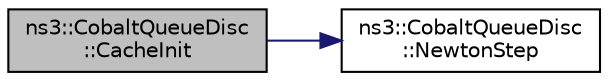 digraph "ns3::CobaltQueueDisc::CacheInit"
{
 // LATEX_PDF_SIZE
  edge [fontname="Helvetica",fontsize="10",labelfontname="Helvetica",labelfontsize="10"];
  node [fontname="Helvetica",fontsize="10",shape=record];
  rankdir="LR";
  Node1 [label="ns3::CobaltQueueDisc\l::CacheInit",height=0.2,width=0.4,color="black", fillcolor="grey75", style="filled", fontcolor="black",tooltip="There is a big difference in timing between the accurate values placed in the cache and the approxima..."];
  Node1 -> Node2 [color="midnightblue",fontsize="10",style="solid",fontname="Helvetica"];
  Node2 [label="ns3::CobaltQueueDisc\l::NewtonStep",height=0.2,width=0.4,color="black", fillcolor="white", style="filled",URL="$classns3_1_1_cobalt_queue_disc.html#aea9824813b111c5d07236b10f3b5aa31",tooltip="Calculate the reciprocal square root of m_count by using Newton's method http://en...."];
}

